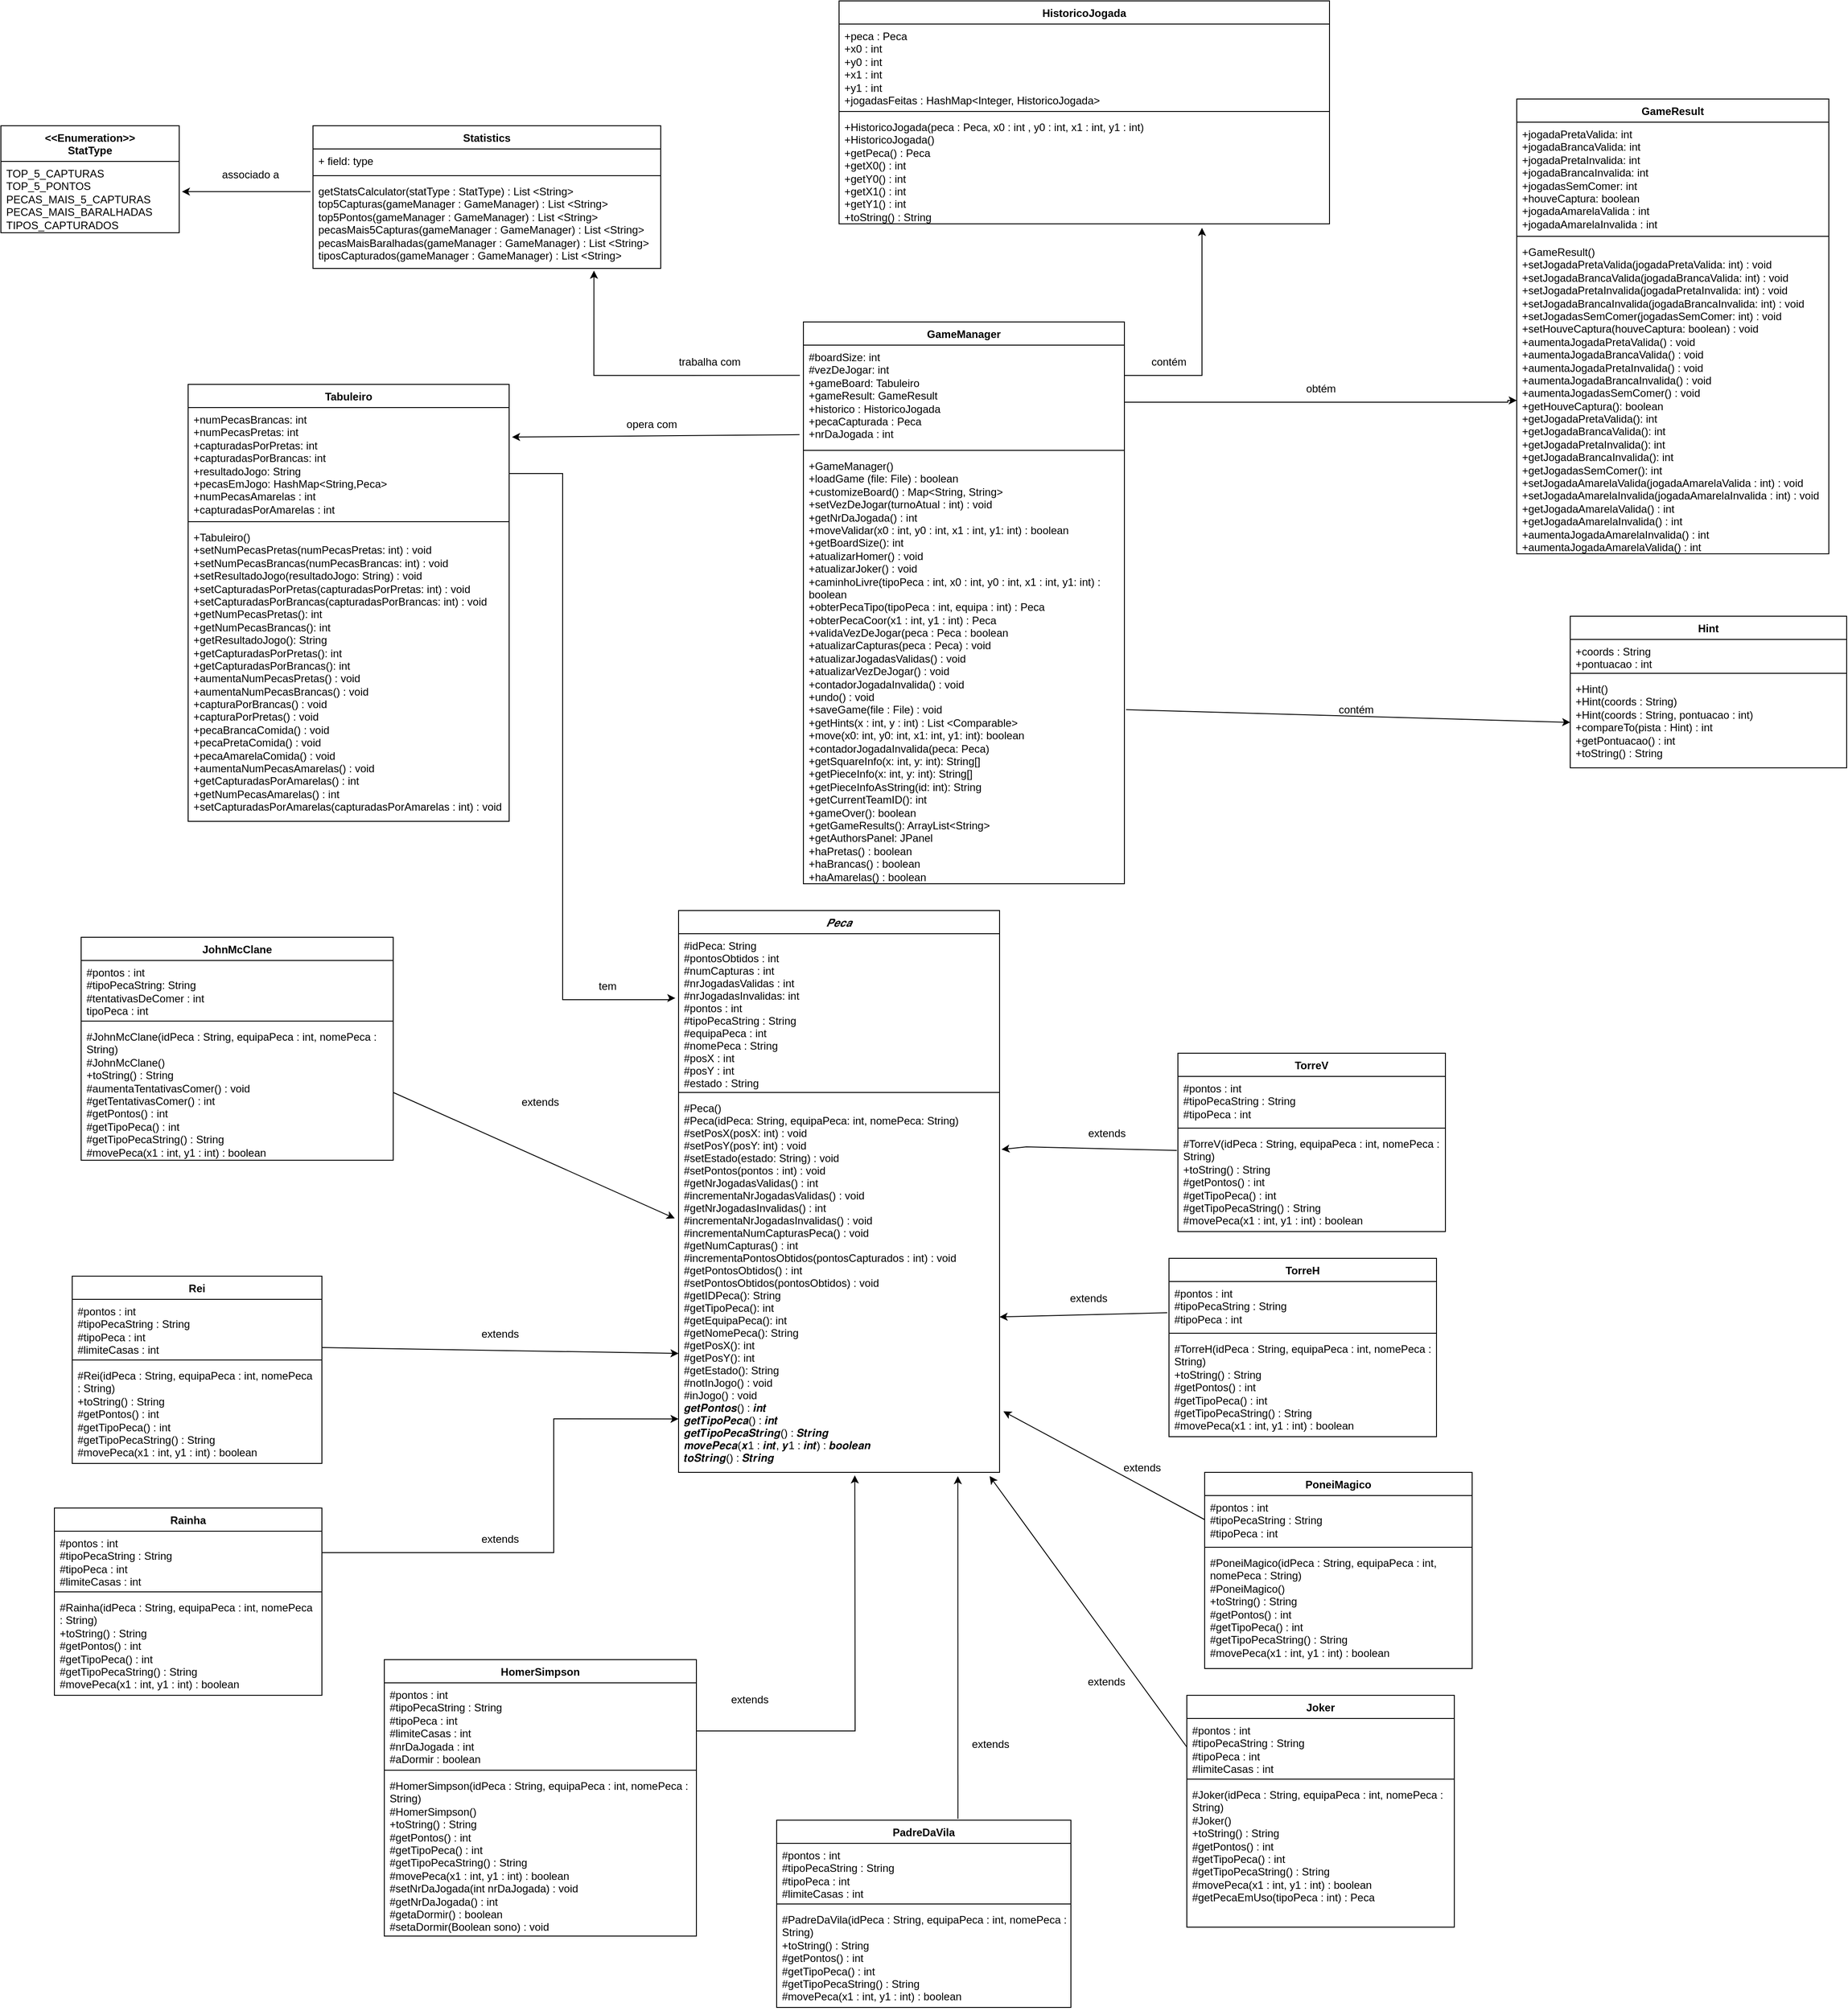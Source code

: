 <mxfile version="22.1.16" type="device">
  <diagram id="C5RBs43oDa-KdzZeNtuy" name="Page-1">
    <mxGraphModel dx="3775" dy="1588" grid="1" gridSize="10" guides="1" tooltips="1" connect="1" arrows="1" fold="1" page="0" pageScale="1" pageWidth="827" pageHeight="1169" math="0" shadow="0">
      <root>
        <mxCell id="WIyWlLk6GJQsqaUBKTNV-0" />
        <mxCell id="WIyWlLk6GJQsqaUBKTNV-1" parent="WIyWlLk6GJQsqaUBKTNV-0" />
        <mxCell id="eDczwnMY0fjQJox68Opu-10" value="𝑷𝒆𝒄𝒂" style="swimlane;fontStyle=2;align=center;verticalAlign=top;childLayout=stackLayout;horizontal=1;startSize=26;horizontalStack=0;resizeParent=1;resizeLast=0;collapsible=1;marginBottom=0;rounded=0;shadow=0;strokeWidth=1;" parent="WIyWlLk6GJQsqaUBKTNV-1" vertex="1">
          <mxGeometry x="-90" y="690" width="360" height="630" as="geometry">
            <mxRectangle x="230" y="140" width="160" height="26" as="alternateBounds" />
          </mxGeometry>
        </mxCell>
        <mxCell id="eDczwnMY0fjQJox68Opu-11" value="#idPeca: String&#xa;#pontosObtidos : int&#xa;#numCapturas : int&#xa;#nrJogadasValidas : int&#xa;#nrJogadasInvalidas: int&#xa;#pontos : int&#xa;#tipoPecaString : String&#xa;#equipaPeca : int&#xa;#nomePeca : String&#xa;#posX : int&#xa;#posY : int&#xa;#estado : String" style="text;align=left;verticalAlign=top;spacingLeft=4;spacingRight=4;overflow=hidden;rotatable=0;points=[[0,0.5],[1,0.5]];portConstraint=eastwest;" parent="eDczwnMY0fjQJox68Opu-10" vertex="1">
          <mxGeometry y="26" width="360" height="174" as="geometry" />
        </mxCell>
        <mxCell id="eDczwnMY0fjQJox68Opu-12" value="" style="line;html=1;strokeWidth=1;align=left;verticalAlign=middle;spacingTop=-1;spacingLeft=3;spacingRight=3;rotatable=0;labelPosition=right;points=[];portConstraint=eastwest;" parent="eDczwnMY0fjQJox68Opu-10" vertex="1">
          <mxGeometry y="200" width="360" height="8" as="geometry" />
        </mxCell>
        <mxCell id="eDczwnMY0fjQJox68Opu-17" value="#Peca()&#xa;#Peca(idPeca: String, equipaPeca: int, nomePeca: String)&#xa;#setPosX(posX: int) : void&#xa;#setPosY(posY: int) : void&#xa;#setEstado(estado: String) : void&#xa;#setPontos(pontos : int) : void&#xa;#getNrJogadasValidas() : int&#xa;#incrementaNrJogadasValidas() : void&#xa;#getNrJogadasInvalidas() : int&#xa;#incrementaNrJogadasInvalidas() : void&#xa;#incrementaNumCapturasPeca() : void&#xa;#getNumCapturas() : int&#xa;#incrementaPontosObtidos(pontosCapturados : int) : void&#xa;#getPontosObtidos() : int&#xa;#setPontosObtidos(pontosObtidos) : void&#xa;#getIDPeca(): String&#xa;#getTipoPeca(): int&#xa;#getEquipaPeca(): int&#xa;#getNomePeca(): String&#xa;#getPosX(): int&#xa;#getPosY(): int&#xa;#getEstado(): String&#xa;#notInJogo() : void&#xa;#inJogo() : void&#xa;𝒈𝒆𝒕𝑷𝒐𝒏𝒕𝒐𝒔() : 𝒊𝒏𝒕&#xa;𝒈𝒆𝒕𝑻𝒊𝒑𝒐𝑷𝒆𝒄𝒂() : 𝒊𝒏𝒕&#xa;𝒈𝒆𝒕𝑻𝒊𝒑𝒐𝑷𝒆𝒄𝒂𝑺𝒕𝒓𝒊𝒏𝒈() : 𝑺𝒕𝒓𝒊𝒏𝒈&#xa;𝒎𝒐𝒗𝒆𝑷𝒆𝒄𝒂(𝒙1 : 𝒊𝒏𝒕, 𝒚1 : 𝒊𝒏𝒕) : 𝒃𝒐𝒐𝒍𝒆𝒂𝒏&#xa;𝒕𝒐𝑺𝒕𝒓𝒊𝒏𝒈() : 𝑺𝒕𝒓𝒊𝒏𝒈" style="text;align=left;verticalAlign=top;spacingLeft=4;spacingRight=4;overflow=hidden;rotatable=0;points=[[0,0.5],[1,0.5]];portConstraint=eastwest;" parent="eDczwnMY0fjQJox68Opu-10" vertex="1">
          <mxGeometry y="208" width="360" height="422" as="geometry" />
        </mxCell>
        <mxCell id="eDczwnMY0fjQJox68Opu-18" style="edgeStyle=orthogonalEdgeStyle;rounded=0;orthogonalLoop=1;jettySize=auto;html=1;exitX=1;exitY=0.5;exitDx=0;exitDy=0;entryX=-0.01;entryY=0.415;entryDx=0;entryDy=0;entryPerimeter=0;" parent="WIyWlLk6GJQsqaUBKTNV-1" target="eDczwnMY0fjQJox68Opu-11" edge="1">
          <mxGeometry relative="1" as="geometry">
            <Array as="points">
              <mxPoint x="-280" y="200" />
              <mxPoint x="-220" y="200" />
              <mxPoint x="-220" y="790" />
              <mxPoint x="-100" y="790" />
              <mxPoint x="-100" y="788" />
            </Array>
            <mxPoint x="-280" y="143" as="sourcePoint" />
          </mxGeometry>
        </mxCell>
        <mxCell id="eDczwnMY0fjQJox68Opu-23" value="tem" style="text;html=1;align=center;verticalAlign=middle;resizable=0;points=[];autosize=1;strokeColor=none;fillColor=none;" parent="WIyWlLk6GJQsqaUBKTNV-1" vertex="1">
          <mxGeometry x="-190" y="760" width="40" height="30" as="geometry" />
        </mxCell>
        <mxCell id="eDczwnMY0fjQJox68Opu-30" style="edgeStyle=orthogonalEdgeStyle;rounded=0;orthogonalLoop=1;jettySize=auto;html=1;exitX=1;exitY=0.561;exitDx=0;exitDy=0;entryX=0;entryY=0.447;entryDx=0;entryDy=0;entryPerimeter=0;exitPerimeter=0;" parent="WIyWlLk6GJQsqaUBKTNV-1" source="ACujbRaqxx86IopR63dB-6" edge="1">
          <mxGeometry relative="1" as="geometry">
            <mxPoint x="610" y="118" as="sourcePoint" />
            <mxPoint x="850" y="118.018" as="targetPoint" />
            <Array as="points">
              <mxPoint x="840" y="120" />
              <mxPoint x="840" y="118" />
            </Array>
          </mxGeometry>
        </mxCell>
        <mxCell id="eDczwnMY0fjQJox68Opu-31" value="obtém" style="text;html=1;align=center;verticalAlign=middle;resizable=0;points=[];autosize=1;strokeColor=none;fillColor=none;" parent="WIyWlLk6GJQsqaUBKTNV-1" vertex="1">
          <mxGeometry x="600" y="90" width="60" height="30" as="geometry" />
        </mxCell>
        <mxCell id="ACujbRaqxx86IopR63dB-1" value="Tabuleiro" style="swimlane;fontStyle=1;align=center;verticalAlign=top;childLayout=stackLayout;horizontal=1;startSize=26;horizontalStack=0;resizeParent=1;resizeParentMax=0;resizeLast=0;collapsible=1;marginBottom=0;whiteSpace=wrap;html=1;" parent="WIyWlLk6GJQsqaUBKTNV-1" vertex="1">
          <mxGeometry x="-640" y="100" width="360" height="490" as="geometry" />
        </mxCell>
        <mxCell id="ACujbRaqxx86IopR63dB-2" value="+numPecasBrancas: int&lt;br style=&quot;border-color: var(--border-color); padding: 0px; margin: 0px;&quot;&gt;+numPecasPretas: int&lt;br style=&quot;border-color: var(--border-color); padding: 0px; margin: 0px;&quot;&gt;+capturadasPorPretas: int&lt;br style=&quot;border-color: var(--border-color); padding: 0px; margin: 0px;&quot;&gt;+capturadasPorBrancas: int&lt;br style=&quot;border-color: var(--border-color); padding: 0px; margin: 0px;&quot;&gt;+resultadoJogo: String&lt;br style=&quot;border-color: var(--border-color); padding: 0px; margin: 0px;&quot;&gt;+pecasEmJogo: HashMap&amp;lt;String,Peca&amp;gt;&lt;div style=&quot;border-color: var(--border-color); padding: 0px; margin: 0px;&quot;&gt;+numPecasAmarelas : int&lt;/div&gt;&lt;div style=&quot;border-color: var(--border-color); padding: 0px; margin: 0px;&quot;&gt;+capturadasPorAmarelas : int&lt;/div&gt;" style="text;strokeColor=none;fillColor=none;align=left;verticalAlign=top;spacingLeft=4;spacingRight=4;overflow=hidden;rotatable=0;points=[[0,0.5],[1,0.5]];portConstraint=eastwest;whiteSpace=wrap;html=1;" parent="ACujbRaqxx86IopR63dB-1" vertex="1">
          <mxGeometry y="26" width="360" height="124" as="geometry" />
        </mxCell>
        <mxCell id="ACujbRaqxx86IopR63dB-3" value="" style="line;strokeWidth=1;fillColor=none;align=left;verticalAlign=middle;spacingTop=-1;spacingLeft=3;spacingRight=3;rotatable=0;labelPosition=right;points=[];portConstraint=eastwest;strokeColor=inherit;" parent="ACujbRaqxx86IopR63dB-1" vertex="1">
          <mxGeometry y="150" width="360" height="8" as="geometry" />
        </mxCell>
        <mxCell id="ACujbRaqxx86IopR63dB-4" value="+Tabuleiro()&lt;br style=&quot;border-color: var(--border-color); padding: 0px; margin: 0px;&quot;&gt;&lt;span style=&quot;&quot;&gt;+setNumPecasPretas(numPecasPretas: int) : void&lt;/span&gt;&lt;br style=&quot;border-color: var(--border-color); padding: 0px; margin: 0px;&quot;&gt;&lt;span style=&quot;&quot;&gt;+setNumPecasBrancas(numPecasBrancas: int) : void&lt;/span&gt;&lt;br style=&quot;border-color: var(--border-color); padding: 0px; margin: 0px;&quot;&gt;&lt;span style=&quot;&quot;&gt;+setResultadoJogo(resultadoJogo: String) : void&lt;/span&gt;&lt;br style=&quot;border-color: var(--border-color); padding: 0px; margin: 0px;&quot;&gt;&lt;span style=&quot;&quot;&gt;+setCapturadasPorPretas(capturadasPorPretas: int) : void&lt;/span&gt;&lt;br style=&quot;border-color: var(--border-color); padding: 0px; margin: 0px;&quot;&gt;&lt;span style=&quot;&quot;&gt;+setCapturadasPorBrancas(capturadasPorBrancas: int) : void&lt;/span&gt;&lt;br style=&quot;border-color: var(--border-color); padding: 0px; margin: 0px;&quot;&gt;&lt;span style=&quot;&quot;&gt;+getNumPecasPretas(): int&lt;/span&gt;&lt;br style=&quot;border-color: var(--border-color); padding: 0px; margin: 0px;&quot;&gt;&lt;span style=&quot;&quot;&gt;+getNumPecasBrancas(): int&lt;/span&gt;&lt;br style=&quot;border-color: var(--border-color); padding: 0px; margin: 0px;&quot;&gt;&lt;span style=&quot;&quot;&gt;+getResultadoJogo(): String&lt;/span&gt;&lt;br style=&quot;border-color: var(--border-color); padding: 0px; margin: 0px;&quot;&gt;&lt;span style=&quot;&quot;&gt;+getCapturadasPorPretas(): int&lt;/span&gt;&lt;br style=&quot;border-color: var(--border-color); padding: 0px; margin: 0px;&quot;&gt;&lt;span style=&quot;&quot;&gt;+getCapturadasPorBrancas(): int&lt;/span&gt;&lt;br style=&quot;border-color: var(--border-color); padding: 0px; margin: 0px;&quot;&gt;&lt;span style=&quot;&quot;&gt;+aumentaNumPecasPretas() : void&lt;/span&gt;&lt;br style=&quot;border-color: var(--border-color); padding: 0px; margin: 0px;&quot;&gt;&lt;span style=&quot;&quot;&gt;+aumentaNumPecasBrancas() : void&lt;/span&gt;&lt;br style=&quot;border-color: var(--border-color); padding: 0px; margin: 0px;&quot;&gt;&lt;span style=&quot;&quot;&gt;+capturaPorBrancas() : void&lt;/span&gt;&lt;br style=&quot;border-color: var(--border-color); padding: 0px; margin: 0px;&quot;&gt;&lt;span style=&quot;&quot;&gt;+capturaPorPretas() : void&lt;/span&gt;&lt;br style=&quot;border-color: var(--border-color); padding: 0px; margin: 0px;&quot;&gt;&lt;span style=&quot;&quot;&gt;+pecaBrancaComida() : void&lt;/span&gt;&lt;br style=&quot;border-color: var(--border-color); padding: 0px; margin: 0px;&quot;&gt;&lt;span style=&quot;&quot;&gt;+pecaPretaComida() : void&lt;br&gt;+pecaAmarelaComida() : void&lt;br&gt;+aumentaNumPecasAmarelas() : void&lt;br&gt;+getCapturadasPorAmarelas() : int&lt;br&gt;+getNumPecasAmarelas() : int&lt;br&gt;+setCapturadasPorAmarelas(capturadasPorAmarelas : int) : void&lt;br&gt;&lt;/span&gt;" style="text;strokeColor=none;fillColor=none;align=left;verticalAlign=top;spacingLeft=4;spacingRight=4;overflow=hidden;rotatable=0;points=[[0,0.5],[1,0.5]];portConstraint=eastwest;whiteSpace=wrap;html=1;" parent="ACujbRaqxx86IopR63dB-1" vertex="1">
          <mxGeometry y="158" width="360" height="332" as="geometry" />
        </mxCell>
        <mxCell id="ACujbRaqxx86IopR63dB-5" value="GameManager" style="swimlane;fontStyle=1;align=center;verticalAlign=top;childLayout=stackLayout;horizontal=1;startSize=26;horizontalStack=0;resizeParent=1;resizeParentMax=0;resizeLast=0;collapsible=1;marginBottom=0;whiteSpace=wrap;html=1;" parent="WIyWlLk6GJQsqaUBKTNV-1" vertex="1">
          <mxGeometry x="50" y="30" width="360" height="630" as="geometry" />
        </mxCell>
        <mxCell id="ACujbRaqxx86IopR63dB-6" value="#boardSize: int&lt;br style=&quot;border-color: var(--border-color); padding: 0px; margin: 0px;&quot;&gt;&lt;span style=&quot;&quot;&gt;#vezDeJogar: int&lt;/span&gt;&lt;br style=&quot;border-color: var(--border-color); padding: 0px; margin: 0px;&quot;&gt;&lt;span style=&quot;&quot;&gt;+gameBoard: Tabuleiro&lt;/span&gt;&lt;br style=&quot;border-color: var(--border-color); padding: 0px; margin: 0px;&quot;&gt;&lt;span style=&quot;&quot;&gt;+gameResult: GameResult&lt;br&gt;+historico : HistoricoJogada&lt;br&gt;+pecaCapturada : Peca&lt;br&gt;+nrDaJogada : int&lt;br&gt;&lt;/span&gt;" style="text;strokeColor=none;fillColor=none;align=left;verticalAlign=top;spacingLeft=4;spacingRight=4;overflow=hidden;rotatable=0;points=[[0,0.5],[1,0.5]];portConstraint=eastwest;whiteSpace=wrap;html=1;" parent="ACujbRaqxx86IopR63dB-5" vertex="1">
          <mxGeometry y="26" width="360" height="114" as="geometry" />
        </mxCell>
        <mxCell id="ACujbRaqxx86IopR63dB-7" value="" style="line;strokeWidth=1;fillColor=none;align=left;verticalAlign=middle;spacingTop=-1;spacingLeft=3;spacingRight=3;rotatable=0;labelPosition=right;points=[];portConstraint=eastwest;strokeColor=inherit;" parent="ACujbRaqxx86IopR63dB-5" vertex="1">
          <mxGeometry y="140" width="360" height="8" as="geometry" />
        </mxCell>
        <mxCell id="ACujbRaqxx86IopR63dB-8" value="+GameManager()&lt;br style=&quot;border-color: var(--border-color); padding: 0px; margin: 0px;&quot;&gt;&lt;span style=&quot;&quot;&gt;+loadGame (file: File) : boolean&lt;br&gt;&lt;/span&gt;+customizeBoard() :&amp;nbsp;Map&amp;lt;String, String&amp;gt;&lt;br&gt;+setVezDeJogar(turnoAtual : int) : void&lt;br&gt;+getNrDaJogada() : int&lt;br&gt;+moveValidar(x0 : int, y0 : int, x1 : int, y1: int) : boolean&lt;br style=&quot;border-color: var(--border-color); padding: 0px; margin: 0px;&quot;&gt;&lt;span style=&quot;&quot;&gt;+getBoardSize(): int&lt;br&gt;&lt;/span&gt;+atualizarHomer() : void&lt;br&gt;+atualizarJoker() : void&lt;br&gt;+caminhoLivre(tipoPeca : int, x0 : int, y0 : int, x1 : int, y1: int) : boolean&lt;br&gt;+obterPecaTipo(tipoPeca : int, equipa : int) : Peca&lt;br&gt;+obterPecaCoor(x1 : int, y1 : int) : Peca&lt;br&gt;+validaVezDeJogar(peca : Peca : boolean&lt;br&gt;+atualizarCapturas(peca : Peca) : void&lt;br&gt;+atualizarJogadasValidas() : void&lt;br&gt;+atualizarVezDeJogar() : void&lt;br&gt;+contadorJogadaInvalida() : void&lt;br&gt;+undo() : void&lt;br&gt;+saveGame(file : File) : void&lt;br&gt;+getHints(x : int, y : int) : List&amp;nbsp;&amp;lt;Comparable&amp;gt;&lt;span style=&quot;&quot;&gt;&lt;br&gt;+move(x0: int, y0: int, x1: int, y1: int): boolean&lt;/span&gt;&lt;br style=&quot;border-color: var(--border-color); padding: 0px; margin: 0px;&quot;&gt;&lt;span style=&quot;&quot;&gt;+contadorJogadaInvalida(peca: Peca)&lt;/span&gt;&lt;br style=&quot;border-color: var(--border-color); padding: 0px; margin: 0px;&quot;&gt;&lt;span style=&quot;&quot;&gt;+getSquareInfo(x: int, y: int): String[]&lt;/span&gt;&lt;br style=&quot;border-color: var(--border-color); padding: 0px; margin: 0px;&quot;&gt;&lt;span style=&quot;&quot;&gt;+getPieceInfo(x: int, y: int): String[]&lt;/span&gt;&lt;br style=&quot;border-color: var(--border-color); padding: 0px; margin: 0px;&quot;&gt;&lt;span style=&quot;&quot;&gt;+getPieceInfoAsString(id: int): String&lt;/span&gt;&lt;br style=&quot;border-color: var(--border-color); padding: 0px; margin: 0px;&quot;&gt;&lt;span style=&quot;&quot;&gt;+getCurrentTeamID(): int&lt;/span&gt;&lt;br style=&quot;border-color: var(--border-color); padding: 0px; margin: 0px;&quot;&gt;&lt;span style=&quot;&quot;&gt;+gameOver(): boolean&lt;/span&gt;&lt;br style=&quot;border-color: var(--border-color); padding: 0px; margin: 0px;&quot;&gt;&lt;span style=&quot;&quot;&gt;+getGameResults(): ArrayList&amp;lt;String&amp;gt;&lt;/span&gt;&lt;br style=&quot;border-color: var(--border-color); padding: 0px; margin: 0px;&quot;&gt;&lt;span style=&quot;&quot;&gt;+getAuthorsPanel: JPanel&lt;br&gt;+haPretas() : boolean&lt;br&gt;+haBrancas() : boolean&lt;br&gt;+haAmarelas() : boolean&lt;br&gt;&lt;/span&gt;" style="text;strokeColor=none;fillColor=none;align=left;verticalAlign=top;spacingLeft=4;spacingRight=4;overflow=hidden;rotatable=0;points=[[0,0.5],[1,0.5]];portConstraint=eastwest;whiteSpace=wrap;html=1;" parent="ACujbRaqxx86IopR63dB-5" vertex="1">
          <mxGeometry y="148" width="360" height="482" as="geometry" />
        </mxCell>
        <mxCell id="ACujbRaqxx86IopR63dB-9" value="GameResult" style="swimlane;fontStyle=1;align=center;verticalAlign=top;childLayout=stackLayout;horizontal=1;startSize=26;horizontalStack=0;resizeParent=1;resizeParentMax=0;resizeLast=0;collapsible=1;marginBottom=0;whiteSpace=wrap;html=1;" parent="WIyWlLk6GJQsqaUBKTNV-1" vertex="1">
          <mxGeometry x="850" y="-220" width="350" height="510" as="geometry" />
        </mxCell>
        <mxCell id="ACujbRaqxx86IopR63dB-10" value="+jogadaPretaValida: int&lt;br style=&quot;border-color: var(--border-color); padding: 0px; margin: 0px;&quot;&gt;&lt;span style=&quot;&quot;&gt;+jogadaBrancaValida: int&lt;/span&gt;&lt;br style=&quot;border-color: var(--border-color); padding: 0px; margin: 0px;&quot;&gt;&lt;span style=&quot;&quot;&gt;+jogadaPretaInvalida: int&lt;/span&gt;&lt;br style=&quot;border-color: var(--border-color); padding: 0px; margin: 0px;&quot;&gt;&lt;span style=&quot;&quot;&gt;+jogadaBrancaInvalida: int&lt;/span&gt;&lt;br style=&quot;border-color: var(--border-color); padding: 0px; margin: 0px;&quot;&gt;&lt;span style=&quot;&quot;&gt;+jogadasSemComer: int&lt;/span&gt;&lt;br style=&quot;border-color: var(--border-color); padding: 0px; margin: 0px;&quot;&gt;&lt;span style=&quot;&quot;&gt;+houveCaptura: boolean&lt;br&gt;+jogadaAmarelaValida : int&lt;br&gt;+jogadaAmarelaInvalida : int&lt;br&gt;&lt;/span&gt;" style="text;strokeColor=none;fillColor=none;align=left;verticalAlign=top;spacingLeft=4;spacingRight=4;overflow=hidden;rotatable=0;points=[[0,0.5],[1,0.5]];portConstraint=eastwest;whiteSpace=wrap;html=1;" parent="ACujbRaqxx86IopR63dB-9" vertex="1">
          <mxGeometry y="26" width="350" height="124" as="geometry" />
        </mxCell>
        <mxCell id="ACujbRaqxx86IopR63dB-11" value="" style="line;strokeWidth=1;fillColor=none;align=left;verticalAlign=middle;spacingTop=-1;spacingLeft=3;spacingRight=3;rotatable=0;labelPosition=right;points=[];portConstraint=eastwest;strokeColor=inherit;" parent="ACujbRaqxx86IopR63dB-9" vertex="1">
          <mxGeometry y="150" width="350" height="8" as="geometry" />
        </mxCell>
        <mxCell id="ACujbRaqxx86IopR63dB-12" value="+GameResult()&lt;br style=&quot;border-color: var(--border-color); padding: 0px; margin: 0px;&quot;&gt;&lt;span style=&quot;&quot;&gt;+setJogadaPretaValida(jogadaPretaValida: int) : void&lt;/span&gt;&lt;br style=&quot;border-color: var(--border-color); padding: 0px; margin: 0px;&quot;&gt;&lt;span style=&quot;&quot;&gt;+setJogadaBrancaValida(jogadaBrancaValida: int) : void&lt;/span&gt;&lt;br style=&quot;border-color: var(--border-color); padding: 0px; margin: 0px;&quot;&gt;&lt;span style=&quot;&quot;&gt;+setJogadaPretaInvalida(jogadaPretaInvalida: int) : void&lt;/span&gt;&lt;br style=&quot;border-color: var(--border-color); padding: 0px; margin: 0px;&quot;&gt;&lt;span style=&quot;&quot;&gt;+setJogadaBrancaInvalida(jogadaBrancaInvalida: int) : void&lt;/span&gt;&lt;br style=&quot;border-color: var(--border-color); padding: 0px; margin: 0px;&quot;&gt;&lt;span style=&quot;&quot;&gt;+setJogadasSemComer(jogadasSemComer: int) : void&lt;/span&gt;&lt;br style=&quot;border-color: var(--border-color); padding: 0px; margin: 0px;&quot;&gt;&lt;span style=&quot;&quot;&gt;+setHouveCaptura(houveCaptura: boolean) : void&lt;/span&gt;&lt;br style=&quot;border-color: var(--border-color); padding: 0px; margin: 0px;&quot;&gt;&lt;span style=&quot;&quot;&gt;+aumentaJogadaPretaValida() : void&lt;/span&gt;&lt;br style=&quot;border-color: var(--border-color); padding: 0px; margin: 0px;&quot;&gt;&lt;span style=&quot;&quot;&gt;+aumentaJogadaBrancaValida() : void&lt;/span&gt;&lt;br style=&quot;border-color: var(--border-color); padding: 0px; margin: 0px;&quot;&gt;&lt;span style=&quot;&quot;&gt;+aumentaJogadaPretaInvalida() : void&lt;/span&gt;&lt;br style=&quot;border-color: var(--border-color); padding: 0px; margin: 0px;&quot;&gt;&lt;span style=&quot;&quot;&gt;+aumentaJogadaBrancaInvalida() : void&lt;/span&gt;&lt;br style=&quot;border-color: var(--border-color); padding: 0px; margin: 0px;&quot;&gt;&lt;span style=&quot;&quot;&gt;+aumentaJogadasSemComer() : void&lt;/span&gt;&lt;br style=&quot;border-color: var(--border-color); padding: 0px; margin: 0px;&quot;&gt;&lt;span style=&quot;&quot;&gt;+getHouveCaptura(): boolean&lt;/span&gt;&lt;br style=&quot;border-color: var(--border-color); padding: 0px; margin: 0px;&quot;&gt;&lt;span style=&quot;&quot;&gt;+getJogadaPretaValida(): int&lt;/span&gt;&lt;br style=&quot;border-color: var(--border-color); padding: 0px; margin: 0px;&quot;&gt;&lt;span style=&quot;&quot;&gt;+getJogadaBrancaValida(): int&lt;/span&gt;&lt;br style=&quot;border-color: var(--border-color); padding: 0px; margin: 0px;&quot;&gt;&lt;span style=&quot;&quot;&gt;+getJogadaPretaInvalida(): int&lt;/span&gt;&lt;br style=&quot;border-color: var(--border-color); padding: 0px; margin: 0px;&quot;&gt;&lt;span style=&quot;&quot;&gt;+getJogadaBrancaInvalida(): int&lt;/span&gt;&lt;br style=&quot;border-color: var(--border-color); padding: 0px; margin: 0px;&quot;&gt;&lt;span style=&quot;&quot;&gt;+getJogadasSemComer(): int&lt;br&gt;+setJogadaAmarelaValida(jogadaAmarelaValida : int) : void&lt;br&gt;+setJogadaAmarelaInvalida(jogadaAmarelaInvalida : int) : void&lt;br&gt;+getJogadaAmarelaValida() : int&lt;br&gt;+getJogadaAmarelaInvalida() : int&lt;br&gt;+aumentaJogadaAmarelaInvalida() : int&lt;br&gt;+aumentaJogadaAmarelaValida() : int&lt;br&gt;&lt;/span&gt;" style="text;strokeColor=none;fillColor=none;align=left;verticalAlign=top;spacingLeft=4;spacingRight=4;overflow=hidden;rotatable=0;points=[[0,0.5],[1,0.5]];portConstraint=eastwest;whiteSpace=wrap;html=1;" parent="ACujbRaqxx86IopR63dB-9" vertex="1">
          <mxGeometry y="158" width="350" height="352" as="geometry" />
        </mxCell>
        <mxCell id="ACujbRaqxx86IopR63dB-13" value="Rei" style="swimlane;fontStyle=1;align=center;verticalAlign=top;childLayout=stackLayout;horizontal=1;startSize=26;horizontalStack=0;resizeParent=1;resizeParentMax=0;resizeLast=0;collapsible=1;marginBottom=0;whiteSpace=wrap;html=1;" parent="WIyWlLk6GJQsqaUBKTNV-1" vertex="1">
          <mxGeometry x="-770" y="1100" width="280" height="210" as="geometry" />
        </mxCell>
        <mxCell id="ACujbRaqxx86IopR63dB-14" value="#pontos : int&lt;br&gt;#tipoPecaString : String&lt;br&gt;#tipoPeca : int&lt;br&gt;#limiteCasas : int" style="text;strokeColor=none;fillColor=none;align=left;verticalAlign=top;spacingLeft=4;spacingRight=4;overflow=hidden;rotatable=0;points=[[0,0.5],[1,0.5]];portConstraint=eastwest;whiteSpace=wrap;html=1;" parent="ACujbRaqxx86IopR63dB-13" vertex="1">
          <mxGeometry y="26" width="280" height="64" as="geometry" />
        </mxCell>
        <mxCell id="ACujbRaqxx86IopR63dB-15" value="" style="line;strokeWidth=1;fillColor=none;align=left;verticalAlign=middle;spacingTop=-1;spacingLeft=3;spacingRight=3;rotatable=0;labelPosition=right;points=[];portConstraint=eastwest;strokeColor=inherit;" parent="ACujbRaqxx86IopR63dB-13" vertex="1">
          <mxGeometry y="90" width="280" height="8" as="geometry" />
        </mxCell>
        <mxCell id="ACujbRaqxx86IopR63dB-16" value="#Rei(idPeca : String, equipaPeca : int, nomePeca : String)&lt;br&gt;+toString() : String&lt;br&gt;#getPontos() : int&lt;br&gt;#getTipoPeca() : int&lt;br&gt;#getTipoPecaString() : String&lt;br&gt;#movePeca(x1 : int, y1 : int) : boolean" style="text;strokeColor=none;fillColor=none;align=left;verticalAlign=top;spacingLeft=4;spacingRight=4;overflow=hidden;rotatable=0;points=[[0,0.5],[1,0.5]];portConstraint=eastwest;whiteSpace=wrap;html=1;" parent="ACujbRaqxx86IopR63dB-13" vertex="1">
          <mxGeometry y="98" width="280" height="112" as="geometry" />
        </mxCell>
        <mxCell id="ACujbRaqxx86IopR63dB-20" value="PadreDaVila" style="swimlane;fontStyle=1;align=center;verticalAlign=top;childLayout=stackLayout;horizontal=1;startSize=26;horizontalStack=0;resizeParent=1;resizeParentMax=0;resizeLast=0;collapsible=1;marginBottom=0;whiteSpace=wrap;html=1;" parent="WIyWlLk6GJQsqaUBKTNV-1" vertex="1">
          <mxGeometry x="20" y="1710" width="330" height="210" as="geometry" />
        </mxCell>
        <mxCell id="ACujbRaqxx86IopR63dB-21" value="#pontos : int&lt;br style=&quot;border-color: var(--border-color);&quot;&gt;#tipoPecaString : String&lt;br style=&quot;border-color: var(--border-color);&quot;&gt;#tipoPeca : int&lt;br style=&quot;border-color: var(--border-color);&quot;&gt;#limiteCasas : int" style="text;strokeColor=none;fillColor=none;align=left;verticalAlign=top;spacingLeft=4;spacingRight=4;overflow=hidden;rotatable=0;points=[[0,0.5],[1,0.5]];portConstraint=eastwest;whiteSpace=wrap;html=1;" parent="ACujbRaqxx86IopR63dB-20" vertex="1">
          <mxGeometry y="26" width="330" height="64" as="geometry" />
        </mxCell>
        <mxCell id="ACujbRaqxx86IopR63dB-22" value="" style="line;strokeWidth=1;fillColor=none;align=left;verticalAlign=middle;spacingTop=-1;spacingLeft=3;spacingRight=3;rotatable=0;labelPosition=right;points=[];portConstraint=eastwest;strokeColor=inherit;" parent="ACujbRaqxx86IopR63dB-20" vertex="1">
          <mxGeometry y="90" width="330" height="8" as="geometry" />
        </mxCell>
        <mxCell id="ACujbRaqxx86IopR63dB-23" value="#PadreDaVila(idPeca : String, equipaPeca : int, nomePeca : String)&lt;br&gt;+toString() : String&lt;br&gt;#getPontos() : int&lt;br&gt;#getTipoPeca() : int&lt;br&gt;#getTipoPecaString() : String&lt;br&gt;#movePeca(x1 : int, y1 : int) : boolean" style="text;strokeColor=none;fillColor=none;align=left;verticalAlign=top;spacingLeft=4;spacingRight=4;overflow=hidden;rotatable=0;points=[[0,0.5],[1,0.5]];portConstraint=eastwest;whiteSpace=wrap;html=1;" parent="ACujbRaqxx86IopR63dB-20" vertex="1">
          <mxGeometry y="98" width="330" height="112" as="geometry" />
        </mxCell>
        <mxCell id="ACujbRaqxx86IopR63dB-24" value="TorreH" style="swimlane;fontStyle=1;align=center;verticalAlign=top;childLayout=stackLayout;horizontal=1;startSize=26;horizontalStack=0;resizeParent=1;resizeParentMax=0;resizeLast=0;collapsible=1;marginBottom=0;whiteSpace=wrap;html=1;" parent="WIyWlLk6GJQsqaUBKTNV-1" vertex="1">
          <mxGeometry x="460" y="1080" width="300" height="200" as="geometry" />
        </mxCell>
        <mxCell id="ACujbRaqxx86IopR63dB-25" value="#pontos : int&lt;br style=&quot;border-color: var(--border-color);&quot;&gt;#tipoPecaString : String&lt;br style=&quot;border-color: var(--border-color);&quot;&gt;#tipoPeca : int" style="text;strokeColor=none;fillColor=none;align=left;verticalAlign=top;spacingLeft=4;spacingRight=4;overflow=hidden;rotatable=0;points=[[0,0.5],[1,0.5]];portConstraint=eastwest;whiteSpace=wrap;html=1;" parent="ACujbRaqxx86IopR63dB-24" vertex="1">
          <mxGeometry y="26" width="300" height="54" as="geometry" />
        </mxCell>
        <mxCell id="ACujbRaqxx86IopR63dB-26" value="" style="line;strokeWidth=1;fillColor=none;align=left;verticalAlign=middle;spacingTop=-1;spacingLeft=3;spacingRight=3;rotatable=0;labelPosition=right;points=[];portConstraint=eastwest;strokeColor=inherit;" parent="ACujbRaqxx86IopR63dB-24" vertex="1">
          <mxGeometry y="80" width="300" height="8" as="geometry" />
        </mxCell>
        <mxCell id="ACujbRaqxx86IopR63dB-27" value="#TorreH(idPeca : String, equipaPeca : int, nomePeca : String)&lt;br&gt;+toString() : String&lt;br&gt;#getPontos() : int&lt;br&gt;#getTipoPeca() : int&lt;br&gt;#getTipoPecaString() : String&lt;br&gt;#movePeca(x1 : int, y1 : int) : boolean" style="text;strokeColor=none;fillColor=none;align=left;verticalAlign=top;spacingLeft=4;spacingRight=4;overflow=hidden;rotatable=0;points=[[0,0.5],[1,0.5]];portConstraint=eastwest;whiteSpace=wrap;html=1;" parent="ACujbRaqxx86IopR63dB-24" vertex="1">
          <mxGeometry y="88" width="300" height="112" as="geometry" />
        </mxCell>
        <mxCell id="ACujbRaqxx86IopR63dB-28" value="TorreV" style="swimlane;fontStyle=1;align=center;verticalAlign=top;childLayout=stackLayout;horizontal=1;startSize=26;horizontalStack=0;resizeParent=1;resizeParentMax=0;resizeLast=0;collapsible=1;marginBottom=0;whiteSpace=wrap;html=1;" parent="WIyWlLk6GJQsqaUBKTNV-1" vertex="1">
          <mxGeometry x="470" y="850" width="300" height="200" as="geometry" />
        </mxCell>
        <mxCell id="ACujbRaqxx86IopR63dB-29" value="#pontos : int&lt;br style=&quot;border-color: var(--border-color);&quot;&gt;#tipoPecaString : String&lt;br style=&quot;border-color: var(--border-color);&quot;&gt;#tipoPeca : int" style="text;strokeColor=none;fillColor=none;align=left;verticalAlign=top;spacingLeft=4;spacingRight=4;overflow=hidden;rotatable=0;points=[[0,0.5],[1,0.5]];portConstraint=eastwest;whiteSpace=wrap;html=1;" parent="ACujbRaqxx86IopR63dB-28" vertex="1">
          <mxGeometry y="26" width="300" height="54" as="geometry" />
        </mxCell>
        <mxCell id="ACujbRaqxx86IopR63dB-30" value="" style="line;strokeWidth=1;fillColor=none;align=left;verticalAlign=middle;spacingTop=-1;spacingLeft=3;spacingRight=3;rotatable=0;labelPosition=right;points=[];portConstraint=eastwest;strokeColor=inherit;" parent="ACujbRaqxx86IopR63dB-28" vertex="1">
          <mxGeometry y="80" width="300" height="8" as="geometry" />
        </mxCell>
        <mxCell id="ACujbRaqxx86IopR63dB-31" value="#TorreV(idPeca : String, equipaPeca : int, nomePeca : String)&lt;br&gt;+toString() : String&lt;br&gt;#getPontos() : int&lt;br&gt;#getTipoPeca() : int&lt;br&gt;#getTipoPecaString() : String&lt;br&gt;#movePeca(x1 : int, y1 : int) : boolean" style="text;strokeColor=none;fillColor=none;align=left;verticalAlign=top;spacingLeft=4;spacingRight=4;overflow=hidden;rotatable=0;points=[[0,0.5],[1,0.5]];portConstraint=eastwest;whiteSpace=wrap;html=1;" parent="ACujbRaqxx86IopR63dB-28" vertex="1">
          <mxGeometry y="88" width="300" height="112" as="geometry" />
        </mxCell>
        <mxCell id="ACujbRaqxx86IopR63dB-32" value="Rainha" style="swimlane;fontStyle=1;align=center;verticalAlign=top;childLayout=stackLayout;horizontal=1;startSize=26;horizontalStack=0;resizeParent=1;resizeParentMax=0;resizeLast=0;collapsible=1;marginBottom=0;whiteSpace=wrap;html=1;" parent="WIyWlLk6GJQsqaUBKTNV-1" vertex="1">
          <mxGeometry x="-790" y="1360" width="300" height="210" as="geometry" />
        </mxCell>
        <mxCell id="ACujbRaqxx86IopR63dB-33" value="#pontos : int&lt;br style=&quot;border-color: var(--border-color);&quot;&gt;#tipoPecaString : String&lt;br style=&quot;border-color: var(--border-color);&quot;&gt;#tipoPeca : int&lt;br style=&quot;border-color: var(--border-color);&quot;&gt;#limiteCasas : int" style="text;strokeColor=none;fillColor=none;align=left;verticalAlign=top;spacingLeft=4;spacingRight=4;overflow=hidden;rotatable=0;points=[[0,0.5],[1,0.5]];portConstraint=eastwest;whiteSpace=wrap;html=1;" parent="ACujbRaqxx86IopR63dB-32" vertex="1">
          <mxGeometry y="26" width="300" height="64" as="geometry" />
        </mxCell>
        <mxCell id="ACujbRaqxx86IopR63dB-34" value="" style="line;strokeWidth=1;fillColor=none;align=left;verticalAlign=middle;spacingTop=-1;spacingLeft=3;spacingRight=3;rotatable=0;labelPosition=right;points=[];portConstraint=eastwest;strokeColor=inherit;" parent="ACujbRaqxx86IopR63dB-32" vertex="1">
          <mxGeometry y="90" width="300" height="8" as="geometry" />
        </mxCell>
        <mxCell id="ACujbRaqxx86IopR63dB-35" value="#Rainha(idPeca : String, equipaPeca : int, nomePeca : String)&lt;br&gt;+toString() : String&lt;br&gt;#getPontos() : int&lt;br&gt;#getTipoPeca() : int&lt;br&gt;#getTipoPecaString() : String&lt;br&gt;#movePeca(x1 : int, y1 : int) : boolean" style="text;strokeColor=none;fillColor=none;align=left;verticalAlign=top;spacingLeft=4;spacingRight=4;overflow=hidden;rotatable=0;points=[[0,0.5],[1,0.5]];portConstraint=eastwest;whiteSpace=wrap;html=1;" parent="ACujbRaqxx86IopR63dB-32" vertex="1">
          <mxGeometry y="98" width="300" height="112" as="geometry" />
        </mxCell>
        <mxCell id="ACujbRaqxx86IopR63dB-40" value="HomerSimpson" style="swimlane;fontStyle=1;align=center;verticalAlign=top;childLayout=stackLayout;horizontal=1;startSize=26;horizontalStack=0;resizeParent=1;resizeParentMax=0;resizeLast=0;collapsible=1;marginBottom=0;whiteSpace=wrap;html=1;" parent="WIyWlLk6GJQsqaUBKTNV-1" vertex="1">
          <mxGeometry x="-420" y="1530" width="350" height="310" as="geometry" />
        </mxCell>
        <mxCell id="ACujbRaqxx86IopR63dB-41" value="#pontos : int&lt;br style=&quot;border-color: var(--border-color);&quot;&gt;#tipoPecaString : String&lt;br style=&quot;border-color: var(--border-color);&quot;&gt;#tipoPeca : int&lt;br style=&quot;border-color: var(--border-color);&quot;&gt;#limiteCasas : int&lt;br&gt;#nrDaJogada : int&lt;br&gt;#aDormir : boolean" style="text;strokeColor=none;fillColor=none;align=left;verticalAlign=top;spacingLeft=4;spacingRight=4;overflow=hidden;rotatable=0;points=[[0,0.5],[1,0.5]];portConstraint=eastwest;whiteSpace=wrap;html=1;" parent="ACujbRaqxx86IopR63dB-40" vertex="1">
          <mxGeometry y="26" width="350" height="94" as="geometry" />
        </mxCell>
        <mxCell id="ACujbRaqxx86IopR63dB-42" value="" style="line;strokeWidth=1;fillColor=none;align=left;verticalAlign=middle;spacingTop=-1;spacingLeft=3;spacingRight=3;rotatable=0;labelPosition=right;points=[];portConstraint=eastwest;strokeColor=inherit;" parent="ACujbRaqxx86IopR63dB-40" vertex="1">
          <mxGeometry y="120" width="350" height="8" as="geometry" />
        </mxCell>
        <mxCell id="ACujbRaqxx86IopR63dB-43" value="#HomerSimpson(idPeca : String, equipaPeca : int, nomePeca : String)&lt;br&gt;#HomerSimpson()&lt;br&gt;+toString() : String&lt;br&gt;#getPontos() : int&lt;br&gt;#getTipoPeca() : int&lt;br&gt;#getTipoPecaString() : String&lt;br&gt;#movePeca(x1 : int, y1 : int) : boolean&lt;br&gt;#setNrDaJogada(int nrDaJogada) : void&lt;br&gt;#getNrDaJogada() : int&lt;br&gt;#getaDormir() : boolean&lt;br&gt;#setaDormir(Boolean sono) : void" style="text;strokeColor=none;fillColor=none;align=left;verticalAlign=top;spacingLeft=4;spacingRight=4;overflow=hidden;rotatable=0;points=[[0,0.5],[1,0.5]];portConstraint=eastwest;whiteSpace=wrap;html=1;" parent="ACujbRaqxx86IopR63dB-40" vertex="1">
          <mxGeometry y="128" width="350" height="182" as="geometry" />
        </mxCell>
        <mxCell id="ACujbRaqxx86IopR63dB-56" value="PoneiMagico" style="swimlane;fontStyle=1;align=center;verticalAlign=top;childLayout=stackLayout;horizontal=1;startSize=26;horizontalStack=0;resizeParent=1;resizeParentMax=0;resizeLast=0;collapsible=1;marginBottom=0;whiteSpace=wrap;html=1;" parent="WIyWlLk6GJQsqaUBKTNV-1" vertex="1">
          <mxGeometry x="500" y="1320" width="300" height="220" as="geometry" />
        </mxCell>
        <mxCell id="ACujbRaqxx86IopR63dB-57" value="#pontos : int&lt;br style=&quot;border-color: var(--border-color);&quot;&gt;#tipoPecaString : String&lt;br style=&quot;border-color: var(--border-color);&quot;&gt;#tipoPeca : int" style="text;strokeColor=none;fillColor=none;align=left;verticalAlign=top;spacingLeft=4;spacingRight=4;overflow=hidden;rotatable=0;points=[[0,0.5],[1,0.5]];portConstraint=eastwest;whiteSpace=wrap;html=1;" parent="ACujbRaqxx86IopR63dB-56" vertex="1">
          <mxGeometry y="26" width="300" height="54" as="geometry" />
        </mxCell>
        <mxCell id="ACujbRaqxx86IopR63dB-58" value="" style="line;strokeWidth=1;fillColor=none;align=left;verticalAlign=middle;spacingTop=-1;spacingLeft=3;spacingRight=3;rotatable=0;labelPosition=right;points=[];portConstraint=eastwest;strokeColor=inherit;" parent="ACujbRaqxx86IopR63dB-56" vertex="1">
          <mxGeometry y="80" width="300" height="8" as="geometry" />
        </mxCell>
        <mxCell id="ACujbRaqxx86IopR63dB-59" value="#PoneiMagico(idPeca : String, equipaPeca : int, nomePeca : String)&lt;br&gt;#PoneiMagico()&lt;br&gt;+toString() : String&lt;br&gt;#getPontos() : int&lt;br&gt;#getTipoPeca() : int&lt;br&gt;#getTipoPecaString() : String&lt;br&gt;#movePeca(x1 : int, y1 : int) : boolean" style="text;strokeColor=none;fillColor=none;align=left;verticalAlign=top;spacingLeft=4;spacingRight=4;overflow=hidden;rotatable=0;points=[[0,0.5],[1,0.5]];portConstraint=eastwest;whiteSpace=wrap;html=1;" parent="ACujbRaqxx86IopR63dB-56" vertex="1">
          <mxGeometry y="88" width="300" height="132" as="geometry" />
        </mxCell>
        <mxCell id="ACujbRaqxx86IopR63dB-36" value="Joker" style="swimlane;fontStyle=1;align=center;verticalAlign=top;childLayout=stackLayout;horizontal=1;startSize=26;horizontalStack=0;resizeParent=1;resizeParentMax=0;resizeLast=0;collapsible=1;marginBottom=0;whiteSpace=wrap;html=1;" parent="WIyWlLk6GJQsqaUBKTNV-1" vertex="1">
          <mxGeometry x="480" y="1570" width="300" height="260" as="geometry" />
        </mxCell>
        <mxCell id="ACujbRaqxx86IopR63dB-37" value="#pontos : int&lt;br style=&quot;border-color: var(--border-color);&quot;&gt;#tipoPecaString : String&lt;br style=&quot;border-color: var(--border-color);&quot;&gt;#tipoPeca : int&lt;br style=&quot;border-color: var(--border-color);&quot;&gt;#limiteCasas : int" style="text;strokeColor=none;fillColor=none;align=left;verticalAlign=top;spacingLeft=4;spacingRight=4;overflow=hidden;rotatable=0;points=[[0,0.5],[1,0.5]];portConstraint=eastwest;whiteSpace=wrap;html=1;" parent="ACujbRaqxx86IopR63dB-36" vertex="1">
          <mxGeometry y="26" width="300" height="64" as="geometry" />
        </mxCell>
        <mxCell id="ACujbRaqxx86IopR63dB-38" value="" style="line;strokeWidth=1;fillColor=none;align=left;verticalAlign=middle;spacingTop=-1;spacingLeft=3;spacingRight=3;rotatable=0;labelPosition=right;points=[];portConstraint=eastwest;strokeColor=inherit;" parent="ACujbRaqxx86IopR63dB-36" vertex="1">
          <mxGeometry y="90" width="300" height="8" as="geometry" />
        </mxCell>
        <mxCell id="ACujbRaqxx86IopR63dB-39" value="#Joker(idPeca : String, equipaPeca : int, nomePeca : String)&lt;br&gt;#Joker()&lt;br&gt;+toString() : String&lt;br&gt;#getPontos() : int&lt;br&gt;#getTipoPeca() : int&lt;br&gt;#getTipoPecaString() : String&lt;br&gt;#movePeca(x1 : int, y1 : int) : boolean&lt;br&gt;#getPecaEmUso(tipoPeca : int) : Peca" style="text;strokeColor=none;fillColor=none;align=left;verticalAlign=top;spacingLeft=4;spacingRight=4;overflow=hidden;rotatable=0;points=[[0,0.5],[1,0.5]];portConstraint=eastwest;whiteSpace=wrap;html=1;" parent="ACujbRaqxx86IopR63dB-36" vertex="1">
          <mxGeometry y="98" width="300" height="162" as="geometry" />
        </mxCell>
        <mxCell id="ACujbRaqxx86IopR63dB-74" value="opera com" style="text;html=1;strokeColor=none;fillColor=none;align=center;verticalAlign=middle;whiteSpace=wrap;rounded=0;" parent="WIyWlLk6GJQsqaUBKTNV-1" vertex="1">
          <mxGeometry x="-150" y="130" width="60" height="30" as="geometry" />
        </mxCell>
        <mxCell id="ACujbRaqxx86IopR63dB-76" value="HistoricoJogada" style="swimlane;fontStyle=1;align=center;verticalAlign=top;childLayout=stackLayout;horizontal=1;startSize=26;horizontalStack=0;resizeParent=1;resizeParentMax=0;resizeLast=0;collapsible=1;marginBottom=0;whiteSpace=wrap;html=1;" parent="WIyWlLk6GJQsqaUBKTNV-1" vertex="1">
          <mxGeometry x="90" y="-330" width="550" height="250" as="geometry" />
        </mxCell>
        <mxCell id="ACujbRaqxx86IopR63dB-77" value="+peca : Peca&lt;br&gt;+x0 : int&lt;br&gt;+y0 : int&lt;br&gt;+x1 : int&lt;br&gt;+y1 : int&lt;br&gt;+jogadasFeitas : HashMap&amp;lt;Integer, HistoricoJogada&amp;gt;" style="text;strokeColor=none;fillColor=none;align=left;verticalAlign=top;spacingLeft=4;spacingRight=4;overflow=hidden;rotatable=0;points=[[0,0.5],[1,0.5]];portConstraint=eastwest;whiteSpace=wrap;html=1;" parent="ACujbRaqxx86IopR63dB-76" vertex="1">
          <mxGeometry y="26" width="550" height="94" as="geometry" />
        </mxCell>
        <mxCell id="ACujbRaqxx86IopR63dB-78" value="" style="line;strokeWidth=1;fillColor=none;align=left;verticalAlign=middle;spacingTop=-1;spacingLeft=3;spacingRight=3;rotatable=0;labelPosition=right;points=[];portConstraint=eastwest;strokeColor=inherit;" parent="ACujbRaqxx86IopR63dB-76" vertex="1">
          <mxGeometry y="120" width="550" height="8" as="geometry" />
        </mxCell>
        <mxCell id="ACujbRaqxx86IopR63dB-79" value="+HistoricoJogada(peca : Peca, x0 : int , y0 : int, x1 : int, y1 : int)&lt;br&gt;+HistoricoJogada()&lt;br&gt;+getPeca() : Peca&lt;br&gt;+getX0() : int&lt;br&gt;+getY0() : int&lt;br&gt;+getX1() : int&lt;br&gt;+getY1() : int&lt;br&gt;+toString() : String&amp;nbsp;" style="text;strokeColor=none;fillColor=none;align=left;verticalAlign=top;spacingLeft=4;spacingRight=4;overflow=hidden;rotatable=0;points=[[0,0.5],[1,0.5]];portConstraint=eastwest;whiteSpace=wrap;html=1;" parent="ACujbRaqxx86IopR63dB-76" vertex="1">
          <mxGeometry y="128" width="550" height="122" as="geometry" />
        </mxCell>
        <mxCell id="ACujbRaqxx86IopR63dB-80" value="" style="endArrow=classic;html=1;rounded=0;entryX=0.74;entryY=1.037;entryDx=0;entryDy=0;entryPerimeter=0;" parent="WIyWlLk6GJQsqaUBKTNV-1" target="ACujbRaqxx86IopR63dB-79" edge="1">
          <mxGeometry width="50" height="50" relative="1" as="geometry">
            <mxPoint x="410" y="90" as="sourcePoint" />
            <mxPoint x="460" y="40" as="targetPoint" />
            <Array as="points">
              <mxPoint x="497" y="90" />
            </Array>
          </mxGeometry>
        </mxCell>
        <mxCell id="ACujbRaqxx86IopR63dB-82" value="contém" style="text;html=1;strokeColor=none;fillColor=none;align=center;verticalAlign=middle;whiteSpace=wrap;rounded=0;" parent="WIyWlLk6GJQsqaUBKTNV-1" vertex="1">
          <mxGeometry x="430" y="60" width="60" height="30" as="geometry" />
        </mxCell>
        <mxCell id="ACujbRaqxx86IopR63dB-83" value="&amp;lt;&amp;lt;Enumeration&amp;gt;&amp;gt;&lt;br&gt;StatType" style="swimlane;fontStyle=1;align=center;verticalAlign=top;childLayout=stackLayout;horizontal=1;startSize=40;horizontalStack=0;resizeParent=1;resizeParentMax=0;resizeLast=0;collapsible=1;marginBottom=0;whiteSpace=wrap;html=1;" parent="WIyWlLk6GJQsqaUBKTNV-1" vertex="1">
          <mxGeometry x="-850" y="-190" width="200" height="120" as="geometry" />
        </mxCell>
        <mxCell id="ACujbRaqxx86IopR63dB-85" value="" style="line;strokeWidth=1;fillColor=none;align=left;verticalAlign=middle;spacingTop=-1;spacingLeft=3;spacingRight=3;rotatable=0;labelPosition=right;points=[];portConstraint=eastwest;strokeColor=inherit;" parent="ACujbRaqxx86IopR63dB-83" vertex="1">
          <mxGeometry y="40" width="200" as="geometry" />
        </mxCell>
        <mxCell id="ACujbRaqxx86IopR63dB-86" value="TOP_5_CAPTURAS&lt;br&gt;TOP_5_PONTOS&lt;br&gt;PECAS_MAIS_5_CAPTURAS&lt;br&gt;PECAS_MAIS_BARALHADAS&lt;br&gt;TIPOS_CAPTURADOS" style="text;strokeColor=none;fillColor=none;align=left;verticalAlign=top;spacingLeft=4;spacingRight=4;overflow=hidden;rotatable=0;points=[[0,0.5],[1,0.5]];portConstraint=eastwest;whiteSpace=wrap;html=1;" parent="ACujbRaqxx86IopR63dB-83" vertex="1">
          <mxGeometry y="40" width="200" height="80" as="geometry" />
        </mxCell>
        <mxCell id="ACujbRaqxx86IopR63dB-99" value="Statistics" style="swimlane;fontStyle=1;align=center;verticalAlign=top;childLayout=stackLayout;horizontal=1;startSize=26;horizontalStack=0;resizeParent=1;resizeParentMax=0;resizeLast=0;collapsible=1;marginBottom=0;whiteSpace=wrap;html=1;" parent="WIyWlLk6GJQsqaUBKTNV-1" vertex="1">
          <mxGeometry x="-500" y="-190" width="390" height="160" as="geometry" />
        </mxCell>
        <mxCell id="ACujbRaqxx86IopR63dB-100" value="+ field: type" style="text;strokeColor=none;fillColor=none;align=left;verticalAlign=top;spacingLeft=4;spacingRight=4;overflow=hidden;rotatable=0;points=[[0,0.5],[1,0.5]];portConstraint=eastwest;whiteSpace=wrap;html=1;" parent="ACujbRaqxx86IopR63dB-99" vertex="1">
          <mxGeometry y="26" width="390" height="26" as="geometry" />
        </mxCell>
        <mxCell id="ACujbRaqxx86IopR63dB-101" value="" style="line;strokeWidth=1;fillColor=none;align=left;verticalAlign=middle;spacingTop=-1;spacingLeft=3;spacingRight=3;rotatable=0;labelPosition=right;points=[];portConstraint=eastwest;strokeColor=inherit;" parent="ACujbRaqxx86IopR63dB-99" vertex="1">
          <mxGeometry y="52" width="390" height="8" as="geometry" />
        </mxCell>
        <mxCell id="ACujbRaqxx86IopR63dB-102" value="getStatsCalculator(statType : StatType) : List &amp;lt;String&amp;gt;&lt;br&gt;top5Capturas(gameManager : GameManager) : List &amp;lt;String&amp;gt;&lt;br&gt;top5Pontos(gameManager : GameManager) : List &amp;lt;String&amp;gt;&lt;br&gt;pecasMais5Capturas(gameManager : GameManager) : List &amp;lt;String&amp;gt;&lt;br&gt;pecasMaisBaralhadas(gameManager : GameManager) : List &amp;lt;String&amp;gt;&lt;br&gt;tiposCapturados(gameManager : GameManager) : List &amp;lt;String&amp;gt;" style="text;strokeColor=none;fillColor=none;align=left;verticalAlign=top;spacingLeft=4;spacingRight=4;overflow=hidden;rotatable=0;points=[[0,0.5],[1,0.5]];portConstraint=eastwest;whiteSpace=wrap;html=1;" parent="ACujbRaqxx86IopR63dB-99" vertex="1">
          <mxGeometry y="60" width="390" height="100" as="geometry" />
        </mxCell>
        <mxCell id="ACujbRaqxx86IopR63dB-103" value="" style="endArrow=classic;html=1;rounded=0;exitX=-0.007;exitY=0.139;exitDx=0;exitDy=0;exitPerimeter=0;entryX=1.015;entryY=0.424;entryDx=0;entryDy=0;entryPerimeter=0;" parent="WIyWlLk6GJQsqaUBKTNV-1" source="ACujbRaqxx86IopR63dB-102" target="ACujbRaqxx86IopR63dB-86" edge="1">
          <mxGeometry width="50" height="50" relative="1" as="geometry">
            <mxPoint x="-570" y="-105" as="sourcePoint" />
            <mxPoint x="-520" y="-155" as="targetPoint" />
          </mxGeometry>
        </mxCell>
        <mxCell id="ACujbRaqxx86IopR63dB-104" value="associado a" style="text;html=1;strokeColor=none;fillColor=none;align=center;verticalAlign=middle;whiteSpace=wrap;rounded=0;" parent="WIyWlLk6GJQsqaUBKTNV-1" vertex="1">
          <mxGeometry x="-610" y="-150" width="80" height="30" as="geometry" />
        </mxCell>
        <mxCell id="ACujbRaqxx86IopR63dB-105" value="" style="endArrow=classic;html=1;rounded=0;exitX=-0.011;exitY=0.297;exitDx=0;exitDy=0;exitPerimeter=0;entryX=0.808;entryY=1.025;entryDx=0;entryDy=0;entryPerimeter=0;" parent="WIyWlLk6GJQsqaUBKTNV-1" source="ACujbRaqxx86IopR63dB-6" target="ACujbRaqxx86IopR63dB-102" edge="1">
          <mxGeometry width="50" height="50" relative="1" as="geometry">
            <mxPoint x="-100" y="90" as="sourcePoint" />
            <mxPoint x="-50" y="40" as="targetPoint" />
            <Array as="points">
              <mxPoint x="-185" y="90" />
            </Array>
          </mxGeometry>
        </mxCell>
        <mxCell id="ACujbRaqxx86IopR63dB-106" value="trabalha com" style="text;html=1;strokeColor=none;fillColor=none;align=center;verticalAlign=middle;whiteSpace=wrap;rounded=0;" parent="WIyWlLk6GJQsqaUBKTNV-1" vertex="1">
          <mxGeometry x="-100" y="60" width="90" height="30" as="geometry" />
        </mxCell>
        <mxCell id="ACujbRaqxx86IopR63dB-107" value="" style="endArrow=classic;html=1;rounded=0;entryX=1.009;entryY=0.267;entryDx=0;entryDy=0;entryPerimeter=0;exitX=-0.012;exitY=0.881;exitDx=0;exitDy=0;exitPerimeter=0;" parent="WIyWlLk6GJQsqaUBKTNV-1" source="ACujbRaqxx86IopR63dB-6" target="ACujbRaqxx86IopR63dB-2" edge="1">
          <mxGeometry width="50" height="50" relative="1" as="geometry">
            <mxPoint x="-240" y="170" as="sourcePoint" />
            <mxPoint x="-190" y="120" as="targetPoint" />
          </mxGeometry>
        </mxCell>
        <mxCell id="ACujbRaqxx86IopR63dB-117" value="" style="endArrow=classic;html=1;rounded=0;exitX=1.006;exitY=0.536;exitDx=0;exitDy=0;exitPerimeter=0;entryX=0;entryY=0.684;entryDx=0;entryDy=0;entryPerimeter=0;" parent="WIyWlLk6GJQsqaUBKTNV-1" target="eDczwnMY0fjQJox68Opu-17" edge="1">
          <mxGeometry width="50" height="50" relative="1" as="geometry">
            <mxPoint x="-490.0" y="1180.002" as="sourcePoint" />
            <mxPoint x="-305.46" y="1186.502" as="targetPoint" />
          </mxGeometry>
        </mxCell>
        <mxCell id="ACujbRaqxx86IopR63dB-119" value="extends" style="text;html=1;strokeColor=none;fillColor=none;align=center;verticalAlign=middle;whiteSpace=wrap;rounded=0;" parent="WIyWlLk6GJQsqaUBKTNV-1" vertex="1">
          <mxGeometry x="-320" y="1150" width="60" height="30" as="geometry" />
        </mxCell>
        <mxCell id="ACujbRaqxx86IopR63dB-120" value="extends" style="text;html=1;strokeColor=none;fillColor=none;align=center;verticalAlign=middle;whiteSpace=wrap;rounded=0;" parent="WIyWlLk6GJQsqaUBKTNV-1" vertex="1">
          <mxGeometry x="-320" y="1380" width="60" height="30" as="geometry" />
        </mxCell>
        <mxCell id="ACujbRaqxx86IopR63dB-121" value="extends" style="text;html=1;strokeColor=none;fillColor=none;align=center;verticalAlign=middle;whiteSpace=wrap;rounded=0;" parent="WIyWlLk6GJQsqaUBKTNV-1" vertex="1">
          <mxGeometry x="-40" y="1560" width="60" height="30" as="geometry" />
        </mxCell>
        <mxCell id="ACujbRaqxx86IopR63dB-122" value="extends" style="text;html=1;strokeColor=none;fillColor=none;align=center;verticalAlign=middle;whiteSpace=wrap;rounded=0;" parent="WIyWlLk6GJQsqaUBKTNV-1" vertex="1">
          <mxGeometry x="230" y="1610" width="60" height="30" as="geometry" />
        </mxCell>
        <mxCell id="ACujbRaqxx86IopR63dB-123" value="extends" style="text;html=1;strokeColor=none;fillColor=none;align=center;verticalAlign=middle;whiteSpace=wrap;rounded=0;" parent="WIyWlLk6GJQsqaUBKTNV-1" vertex="1">
          <mxGeometry x="360" y="1540" width="60" height="30" as="geometry" />
        </mxCell>
        <mxCell id="ACujbRaqxx86IopR63dB-124" value="extends" style="text;html=1;strokeColor=none;fillColor=none;align=center;verticalAlign=middle;whiteSpace=wrap;rounded=0;" parent="WIyWlLk6GJQsqaUBKTNV-1" vertex="1">
          <mxGeometry x="400" y="1300" width="60" height="30" as="geometry" />
        </mxCell>
        <mxCell id="ACujbRaqxx86IopR63dB-125" value="extends" style="text;html=1;strokeColor=none;fillColor=none;align=center;verticalAlign=middle;whiteSpace=wrap;rounded=0;" parent="WIyWlLk6GJQsqaUBKTNV-1" vertex="1">
          <mxGeometry x="340" y="1110" width="60" height="30" as="geometry" />
        </mxCell>
        <mxCell id="ACujbRaqxx86IopR63dB-126" value="" style="endArrow=classic;html=1;rounded=0;exitX=1.006;exitY=0.536;exitDx=0;exitDy=0;exitPerimeter=0;entryX=0;entryY=0.858;entryDx=0;entryDy=0;entryPerimeter=0;" parent="WIyWlLk6GJQsqaUBKTNV-1" target="eDczwnMY0fjQJox68Opu-17" edge="1">
          <mxGeometry width="50" height="50" relative="1" as="geometry">
            <mxPoint x="-490.0" y="1410.002" as="sourcePoint" />
            <mxPoint x="-90" y="1410" as="targetPoint" />
            <Array as="points">
              <mxPoint x="-230" y="1410" />
              <mxPoint x="-230" y="1260" />
            </Array>
          </mxGeometry>
        </mxCell>
        <mxCell id="ACujbRaqxx86IopR63dB-127" value="" style="endArrow=classic;html=1;rounded=0;exitX=1.006;exitY=0.536;exitDx=0;exitDy=0;exitPerimeter=0;entryX=0.549;entryY=1.008;entryDx=0;entryDy=0;entryPerimeter=0;" parent="WIyWlLk6GJQsqaUBKTNV-1" target="eDczwnMY0fjQJox68Opu-17" edge="1">
          <mxGeometry width="50" height="50" relative="1" as="geometry">
            <mxPoint x="-70.0" y="1610.002" as="sourcePoint" />
            <mxPoint x="330" y="1610" as="targetPoint" />
            <Array as="points">
              <mxPoint x="108" y="1610" />
            </Array>
          </mxGeometry>
        </mxCell>
        <mxCell id="ACujbRaqxx86IopR63dB-128" value="" style="endArrow=classic;html=1;rounded=0;entryX=0.87;entryY=1.01;entryDx=0;entryDy=0;entryPerimeter=0;exitX=0.616;exitY=-0.007;exitDx=0;exitDy=0;exitPerimeter=0;" parent="WIyWlLk6GJQsqaUBKTNV-1" source="ACujbRaqxx86IopR63dB-20" target="eDczwnMY0fjQJox68Opu-17" edge="1">
          <mxGeometry width="50" height="50" relative="1" as="geometry">
            <mxPoint x="223" y="1700" as="sourcePoint" />
            <mxPoint x="450" y="1684.44" as="targetPoint" />
          </mxGeometry>
        </mxCell>
        <mxCell id="ACujbRaqxx86IopR63dB-129" value="" style="endArrow=classic;html=1;rounded=0;exitX=0;exitY=0.5;exitDx=0;exitDy=0;entryX=0.969;entryY=1.01;entryDx=0;entryDy=0;entryPerimeter=0;" parent="WIyWlLk6GJQsqaUBKTNV-1" source="ACujbRaqxx86IopR63dB-37" target="eDczwnMY0fjQJox68Opu-17" edge="1">
          <mxGeometry width="50" height="50" relative="1" as="geometry">
            <mxPoint x="-150" y="1500" as="sourcePoint" />
            <mxPoint x="-100" y="1450" as="targetPoint" />
            <Array as="points" />
          </mxGeometry>
        </mxCell>
        <mxCell id="ACujbRaqxx86IopR63dB-131" style="edgeStyle=orthogonalEdgeStyle;rounded=0;orthogonalLoop=1;jettySize=auto;html=1;exitX=0.5;exitY=1;exitDx=0;exitDy=0;" parent="WIyWlLk6GJQsqaUBKTNV-1" source="ACujbRaqxx86IopR63dB-123" target="ACujbRaqxx86IopR63dB-123" edge="1">
          <mxGeometry relative="1" as="geometry" />
        </mxCell>
        <mxCell id="ACujbRaqxx86IopR63dB-132" value="" style="endArrow=classic;html=1;rounded=0;exitX=0;exitY=0.5;exitDx=0;exitDy=0;entryX=1.012;entryY=0.838;entryDx=0;entryDy=0;entryPerimeter=0;" parent="WIyWlLk6GJQsqaUBKTNV-1" source="ACujbRaqxx86IopR63dB-57" target="eDczwnMY0fjQJox68Opu-17" edge="1">
          <mxGeometry width="50" height="50" relative="1" as="geometry">
            <mxPoint x="360" y="1300" as="sourcePoint" />
            <mxPoint x="410" y="1250" as="targetPoint" />
          </mxGeometry>
        </mxCell>
        <mxCell id="ACujbRaqxx86IopR63dB-133" value="" style="endArrow=classic;html=1;rounded=0;exitX=-0.004;exitY=0.188;exitDx=0;exitDy=0;exitPerimeter=0;entryX=1.006;entryY=0.142;entryDx=0;entryDy=0;entryPerimeter=0;" parent="WIyWlLk6GJQsqaUBKTNV-1" source="ACujbRaqxx86IopR63dB-31" target="eDczwnMY0fjQJox68Opu-17" edge="1">
          <mxGeometry width="50" height="50" relative="1" as="geometry">
            <mxPoint x="460" y="961.39" as="sourcePoint" />
            <mxPoint x="280" y="955" as="targetPoint" />
            <Array as="points">
              <mxPoint x="300" y="955" />
            </Array>
          </mxGeometry>
        </mxCell>
        <mxCell id="ACujbRaqxx86IopR63dB-134" value="" style="endArrow=classic;html=1;rounded=0;entryX=1;entryY=0.587;entryDx=0;entryDy=0;entryPerimeter=0;" parent="WIyWlLk6GJQsqaUBKTNV-1" target="eDczwnMY0fjQJox68Opu-17" edge="1">
          <mxGeometry width="50" height="50" relative="1" as="geometry">
            <mxPoint x="458" y="1141" as="sourcePoint" />
            <mxPoint x="282" y="1140" as="targetPoint" />
          </mxGeometry>
        </mxCell>
        <mxCell id="ACujbRaqxx86IopR63dB-135" value="extends" style="text;html=1;align=center;verticalAlign=middle;resizable=0;points=[];autosize=1;strokeColor=none;fillColor=none;" parent="WIyWlLk6GJQsqaUBKTNV-1" vertex="1">
          <mxGeometry x="355" y="925" width="70" height="30" as="geometry" />
        </mxCell>
        <mxCell id="wd3QCV3_E8gOIOFR7AXc-0" value="JohnMcClane" style="swimlane;fontStyle=1;align=center;verticalAlign=top;childLayout=stackLayout;horizontal=1;startSize=26;horizontalStack=0;resizeParent=1;resizeParentMax=0;resizeLast=0;collapsible=1;marginBottom=0;whiteSpace=wrap;html=1;" vertex="1" parent="WIyWlLk6GJQsqaUBKTNV-1">
          <mxGeometry x="-760" y="720" width="350" height="250" as="geometry" />
        </mxCell>
        <mxCell id="wd3QCV3_E8gOIOFR7AXc-1" value="#pontos : int&lt;br&gt;#tipoPecaString: String&lt;br&gt;#tentativasDeComer : int&lt;br&gt;tipoPeca : int&lt;br&gt;" style="text;strokeColor=none;fillColor=none;align=left;verticalAlign=top;spacingLeft=4;spacingRight=4;overflow=hidden;rotatable=0;points=[[0,0.5],[1,0.5]];portConstraint=eastwest;whiteSpace=wrap;html=1;" vertex="1" parent="wd3QCV3_E8gOIOFR7AXc-0">
          <mxGeometry y="26" width="350" height="64" as="geometry" />
        </mxCell>
        <mxCell id="wd3QCV3_E8gOIOFR7AXc-2" value="" style="line;strokeWidth=1;fillColor=none;align=left;verticalAlign=middle;spacingTop=-1;spacingLeft=3;spacingRight=3;rotatable=0;labelPosition=right;points=[];portConstraint=eastwest;strokeColor=inherit;" vertex="1" parent="wd3QCV3_E8gOIOFR7AXc-0">
          <mxGeometry y="90" width="350" height="8" as="geometry" />
        </mxCell>
        <mxCell id="wd3QCV3_E8gOIOFR7AXc-3" value="#JohnMcClane(idPeca : String, equipaPeca : int, nomePeca : String)&lt;br&gt;#JohnMcClane()&lt;br&gt;+toString() : String&lt;br&gt;#aumentaTentativasComer() : void&lt;br&gt;#getTentativasComer() : int&lt;br&gt;#getPontos() : int&lt;br&gt;#getTipoPeca() : int&lt;br&gt;#getTipoPecaString() : String&lt;br&gt;#movePeca(x1 : int, y1 : int) : boolean&lt;br&gt;" style="text;strokeColor=none;fillColor=none;align=left;verticalAlign=top;spacingLeft=4;spacingRight=4;overflow=hidden;rotatable=0;points=[[0,0.5],[1,0.5]];portConstraint=eastwest;whiteSpace=wrap;html=1;" vertex="1" parent="wd3QCV3_E8gOIOFR7AXc-0">
          <mxGeometry y="98" width="350" height="152" as="geometry" />
        </mxCell>
        <mxCell id="wd3QCV3_E8gOIOFR7AXc-5" value="" style="endArrow=classic;html=1;rounded=0;exitX=1;exitY=0.5;exitDx=0;exitDy=0;entryX=-0.012;entryY=0.325;entryDx=0;entryDy=0;entryPerimeter=0;" edge="1" parent="WIyWlLk6GJQsqaUBKTNV-1" source="wd3QCV3_E8gOIOFR7AXc-3" target="eDczwnMY0fjQJox68Opu-17">
          <mxGeometry width="50" height="50" relative="1" as="geometry">
            <mxPoint x="-320" y="1070" as="sourcePoint" />
            <mxPoint x="-270" y="1020" as="targetPoint" />
          </mxGeometry>
        </mxCell>
        <mxCell id="wd3QCV3_E8gOIOFR7AXc-6" value="extends" style="text;html=1;strokeColor=none;fillColor=none;align=center;verticalAlign=middle;whiteSpace=wrap;rounded=0;" vertex="1" parent="WIyWlLk6GJQsqaUBKTNV-1">
          <mxGeometry x="-275" y="890" width="60" height="30" as="geometry" />
        </mxCell>
        <mxCell id="wd3QCV3_E8gOIOFR7AXc-7" value="Hint" style="swimlane;fontStyle=1;align=center;verticalAlign=top;childLayout=stackLayout;horizontal=1;startSize=26;horizontalStack=0;resizeParent=1;resizeParentMax=0;resizeLast=0;collapsible=1;marginBottom=0;whiteSpace=wrap;html=1;" vertex="1" parent="WIyWlLk6GJQsqaUBKTNV-1">
          <mxGeometry x="910" y="360" width="310" height="170" as="geometry" />
        </mxCell>
        <mxCell id="wd3QCV3_E8gOIOFR7AXc-8" value="+coords : String&lt;br&gt;+pontuacao : int" style="text;strokeColor=none;fillColor=none;align=left;verticalAlign=top;spacingLeft=4;spacingRight=4;overflow=hidden;rotatable=0;points=[[0,0.5],[1,0.5]];portConstraint=eastwest;whiteSpace=wrap;html=1;" vertex="1" parent="wd3QCV3_E8gOIOFR7AXc-7">
          <mxGeometry y="26" width="310" height="34" as="geometry" />
        </mxCell>
        <mxCell id="wd3QCV3_E8gOIOFR7AXc-9" value="" style="line;strokeWidth=1;fillColor=none;align=left;verticalAlign=middle;spacingTop=-1;spacingLeft=3;spacingRight=3;rotatable=0;labelPosition=right;points=[];portConstraint=eastwest;strokeColor=inherit;" vertex="1" parent="wd3QCV3_E8gOIOFR7AXc-7">
          <mxGeometry y="60" width="310" height="8" as="geometry" />
        </mxCell>
        <mxCell id="wd3QCV3_E8gOIOFR7AXc-10" value="+Hint()&lt;br&gt;+Hint(coords : String)&lt;br&gt;+Hint(coords : String, pontuacao : int)&lt;br&gt;+compareTo(pista : Hint) : int&lt;br&gt;+getPontuacao() : int&lt;br&gt;+toString() : String" style="text;strokeColor=none;fillColor=none;align=left;verticalAlign=top;spacingLeft=4;spacingRight=4;overflow=hidden;rotatable=0;points=[[0,0.5],[1,0.5]];portConstraint=eastwest;whiteSpace=wrap;html=1;" vertex="1" parent="wd3QCV3_E8gOIOFR7AXc-7">
          <mxGeometry y="68" width="310" height="102" as="geometry" />
        </mxCell>
        <mxCell id="wd3QCV3_E8gOIOFR7AXc-11" value="" style="endArrow=classic;html=1;rounded=0;exitX=1.005;exitY=0.595;exitDx=0;exitDy=0;exitPerimeter=0;entryX=0;entryY=0.5;entryDx=0;entryDy=0;" edge="1" parent="WIyWlLk6GJQsqaUBKTNV-1" source="ACujbRaqxx86IopR63dB-8" target="wd3QCV3_E8gOIOFR7AXc-10">
          <mxGeometry width="50" height="50" relative="1" as="geometry">
            <mxPoint x="640" y="370" as="sourcePoint" />
            <mxPoint x="690" y="320" as="targetPoint" />
          </mxGeometry>
        </mxCell>
        <mxCell id="wd3QCV3_E8gOIOFR7AXc-12" value="contém" style="text;html=1;strokeColor=none;fillColor=none;align=center;verticalAlign=middle;whiteSpace=wrap;rounded=0;" vertex="1" parent="WIyWlLk6GJQsqaUBKTNV-1">
          <mxGeometry x="640" y="450" width="60" height="30" as="geometry" />
        </mxCell>
      </root>
    </mxGraphModel>
  </diagram>
</mxfile>
